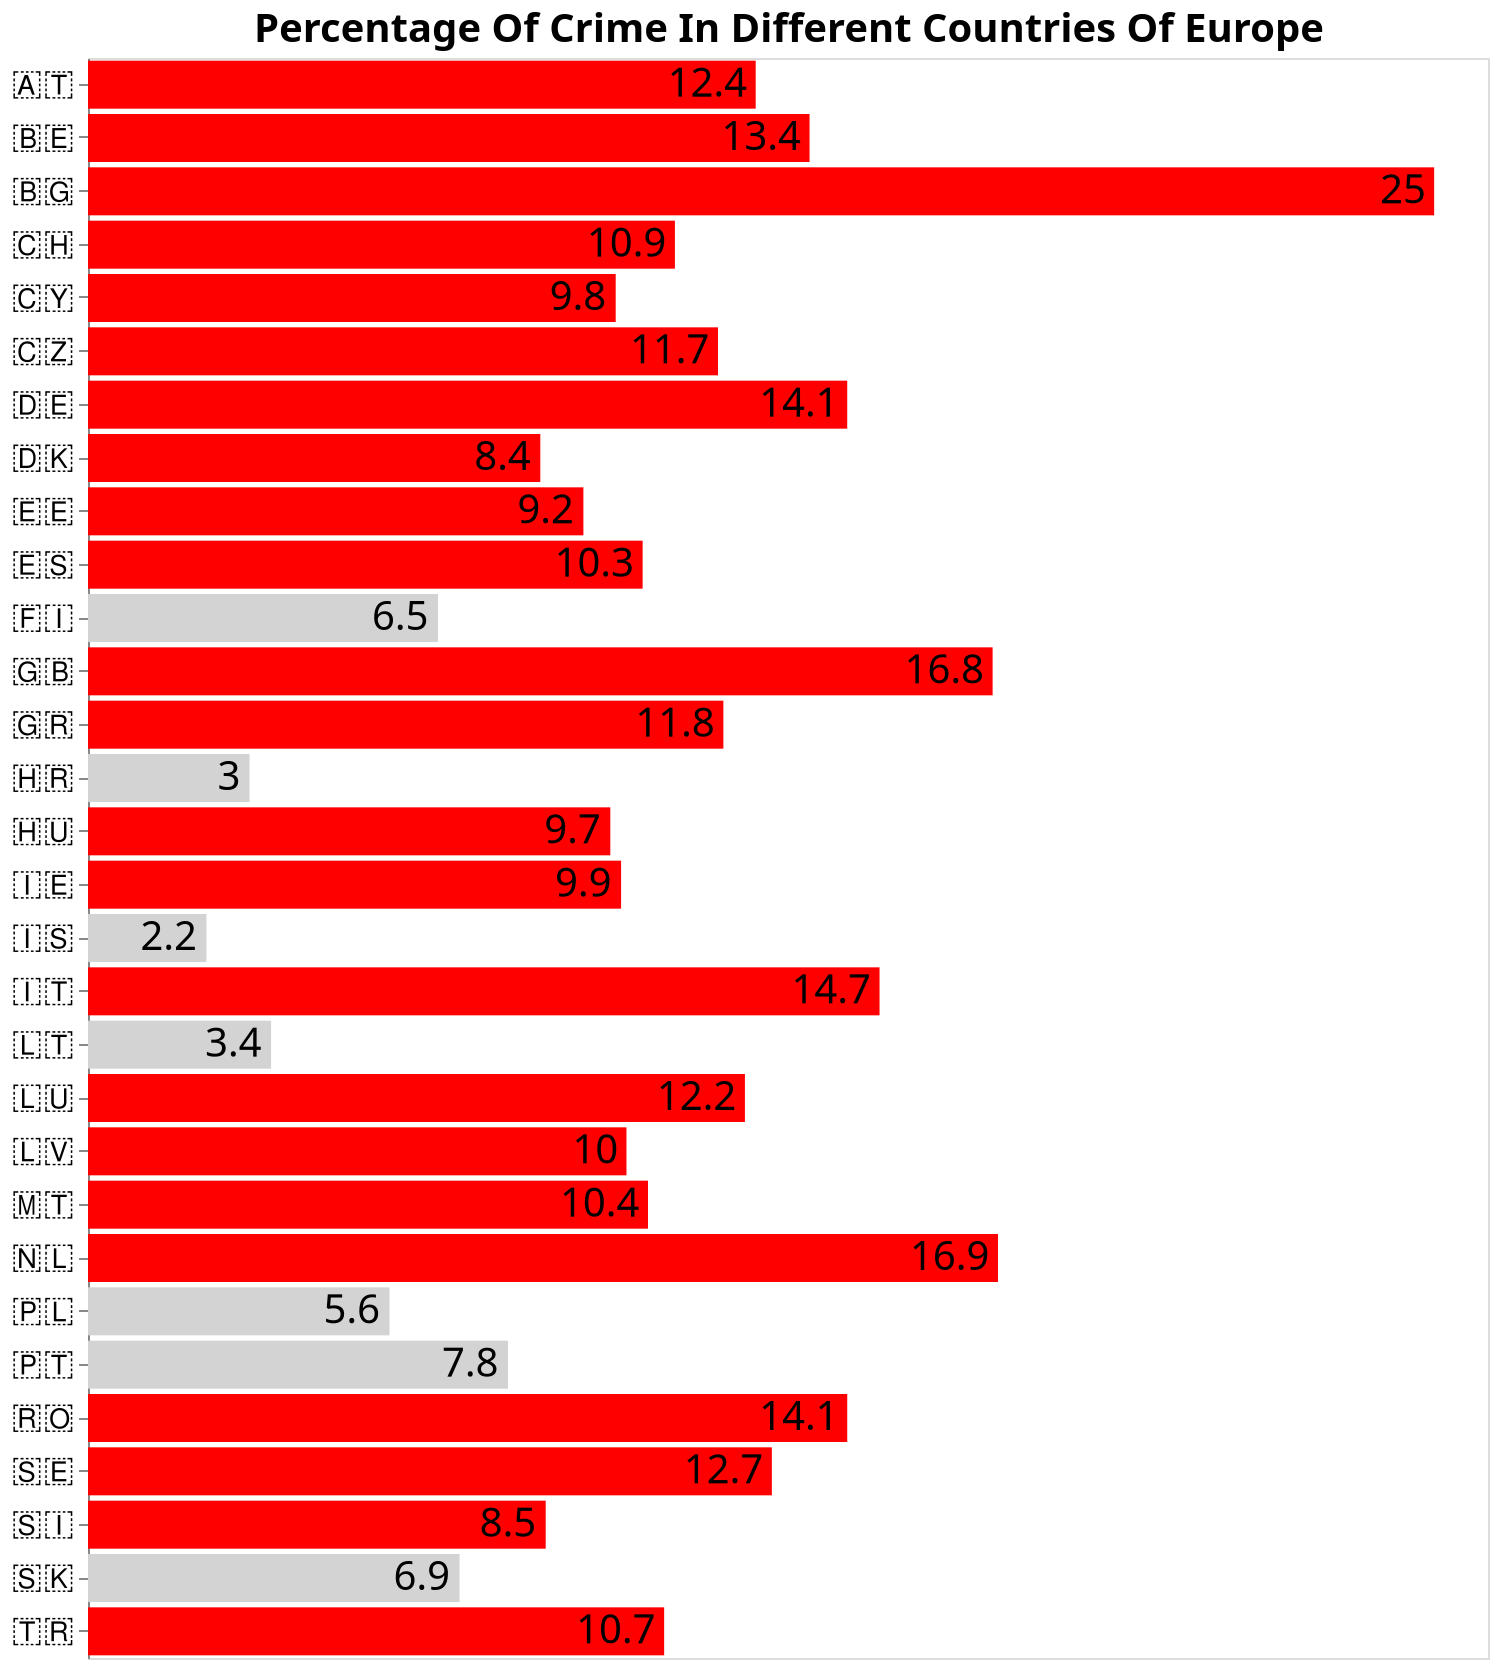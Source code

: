 {
  "$schema": "https://vega.github.io/schema/vega-lite/v4.json",
  "description": "Vega-Lite version of bar chart from https://observablehq.com/@d3/learn-d3-scales.",
  "title": {
    "text": "Percentage Of Crime In Different Countries Of Europe",
    "fontSize": 20
  },
  "width": 700,
  "height": 800,
  "background": "white",
  "data": {
    "values": [
      {"country": "🇦🇹", "PercentageofCrime": 12.4},
      {"country": "🇧🇪", "PercentageofCrime": 13.4},
      {"country": "🇧🇬", "PercentageofCrime": 25},
      {"country": "🇨🇭", "PercentageofCrime": 10.9},
      {"country": "🇨🇾", "PercentageofCrime": 9.8},
      {"country": "🇨🇿", "PercentageofCrime": 11.7},
      {"country": "🇩🇪", "PercentageofCrime": 14.1},
      {"country": "🇩🇰", "PercentageofCrime": 8.4},
      {"country": "🇪🇪", "PercentageofCrime": 9.2},
      {"country": "🇬🇷", "PercentageofCrime": 11.8},
      {"country": "🇪🇸", "PercentageofCrime": 10.3},
      {"country": "🇫🇮", "PercentageofCrime": 6.5},
      {"country": "🇭🇷", "PercentageofCrime": 3},
      {"country": "🇭🇺", "PercentageofCrime": 9.7},
      {"country": "🇮🇪", "PercentageofCrime": 9.9},
      {"country": "🇮🇸", "PercentageofCrime": 2.2},
      {"country": "🇮🇹", "PercentageofCrime": 14.7},
      {"country": "🇱🇹", "PercentageofCrime": 3.4},
      {"country": "🇱🇺", "PercentageofCrime": 12.2},
      {"country": "🇱🇻", "PercentageofCrime": 10},
      {"country": "🇲🇹", "PercentageofCrime": 10.4},
      {"country": "🇳🇱", "PercentageofCrime": 16.9},
      {"country": "🇵🇱", "PercentageofCrime": 5.6},
      {"country": "🇵🇹", "PercentageofCrime": 7.8},
      {"country": "🇷🇴", "PercentageofCrime": 14.1},
      {"country": "🇸🇪", "PercentageofCrime": 12.7},
      {"country": "🇸🇮", "PercentageofCrime": 8.5},
      {"country": "🇸🇰", "PercentageofCrime": 6.9},
      {"country": "🇹🇷", "PercentageofCrime": 10.7},
      {"country": "🇬🇧", "PercentageofCrime": 16.8}
    ]
  },
  "params": [
    {
      "name": "Country_selection",
      "bind": {
        "input": "select",
        "options": [
          null,
          "🇦🇹",
          "🇧🇪",
          "🇧🇬",
          "🇨🇭",
          "🇨🇾",
          "🇨🇿",
          "🇩🇪",
          "🇩🇰",
          "🇪🇪",
          "🇬🇷",
          "🇪🇸",
          "🇫🇮",
          "🇭🇷",
          "🇭🇺",
          "🇮🇪",
          "🇮🇸",
          "🇮🇹",
          "🇱🇹",
          "🇲🇹",
          "🇱🇺",
          "🇳🇱",
          "🇵🇹",
          "🇷🇴",
          "🇵🇱",
          "🇸🇪",
          "🇸🇮",
          "🇸🇰",
          "🇹🇷",
          "🇬🇧"
        ],
        "labels": [
          "Show All",
          "🇦🇹",
          "🇧🇪",
          "🇧🇬",
          "🇨🇭",
          "🇨🇾",
          "🇨🇿",
          "🇩🇪",
          "🇩🇰",
          "🇪🇪",
          "🇬🇷",
          "🇪🇸",
          "🇫🇮",
          "🇭🇷",
          "🇭🇺",
          "🇮🇪",
          "🇮🇸",
          "🇮🇹",
          "🇱🇹",
          "🇲🇹",
          "🇱🇺",
          "🇳🇱",
          "🇵🇹",
          "🇷🇴",
          "🇵🇱",
          "🇸🇪",
          "🇸🇮",
          "🇸🇰",
          "🇹🇷",
          "🇬🇧"
        ],
        "name": "Country Selection: "
      }
    }
  ],
  "transform": [
    {
      "filter": "Country_selection == null || datum.country == Country_selection"
    }
  ],
  "encoding": {
    "y": {
      "field": "country",
      "type": "nominal",
      "axis": {"title": null, "labelFontSize": 18}
    },
    "x": {
      "field": "PercentageofCrime",
      "type": "quantitative",
      "title": null,
      "axis": null
    }
  },
  "layer": [
    {
      "mark": "bar",
      "encoding": {
        "color": {
          "condition": {
            "test": {"field": "PercentageofCrime", "gt": 8},
            "value": "red"
          },
          "value": "lightgrey"
        }
      }
    },
    {
      "mark": {
        "type": "text",
        "fontSize": 20,
        "align": "right",
        "xOffset": -4,
        "aria": false
      },
      "encoding": {
        "text": {"field": "PercentageofCrime", "type": "quantitative"},
        "color": {"value": "Black"}
      }
    }
  ],
  "config": {"tick": {}}
}